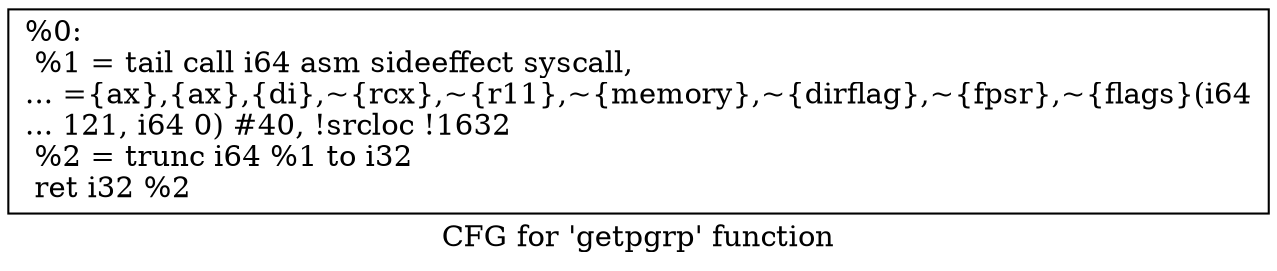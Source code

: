 digraph "CFG for 'getpgrp' function" {
	label="CFG for 'getpgrp' function";

	Node0x1b651d0 [shape=record,label="{%0:\l  %1 = tail call i64 asm sideeffect syscall,\l... =\{ax\},\{ax\},\{di\},~\{rcx\},~\{r11\},~\{memory\},~\{dirflag\},~\{fpsr\},~\{flags\}(i64\l... 121, i64 0) #40, !srcloc !1632\l  %2 = trunc i64 %1 to i32\l  ret i32 %2\l}"];
}

